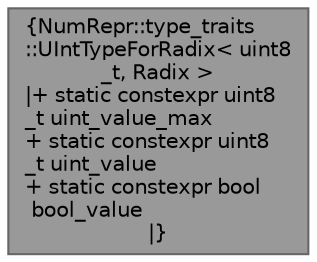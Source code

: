 digraph "NumRepr::type_traits::UIntTypeForRadix&lt; uint8_t, Radix &gt;"
{
 // INTERACTIVE_SVG=YES
 // LATEX_PDF_SIZE
  bgcolor="transparent";
  edge [fontname=Helvetica,fontsize=10,labelfontname=Helvetica,labelfontsize=10];
  node [fontname=Helvetica,fontsize=10,shape=box,height=0.2,width=0.4];
  Node1 [label="{NumRepr::type_traits\l::UIntTypeForRadix\< uint8\l_t, Radix \>\n|+ static constexpr uint8\l_t uint_value_max\l+ static constexpr uint8\l_t uint_value\l+ static constexpr bool\l bool_value\l|}",height=0.2,width=0.4,color="gray40", fillcolor="grey60", style="filled", fontcolor="black",tooltip=" "];
}
